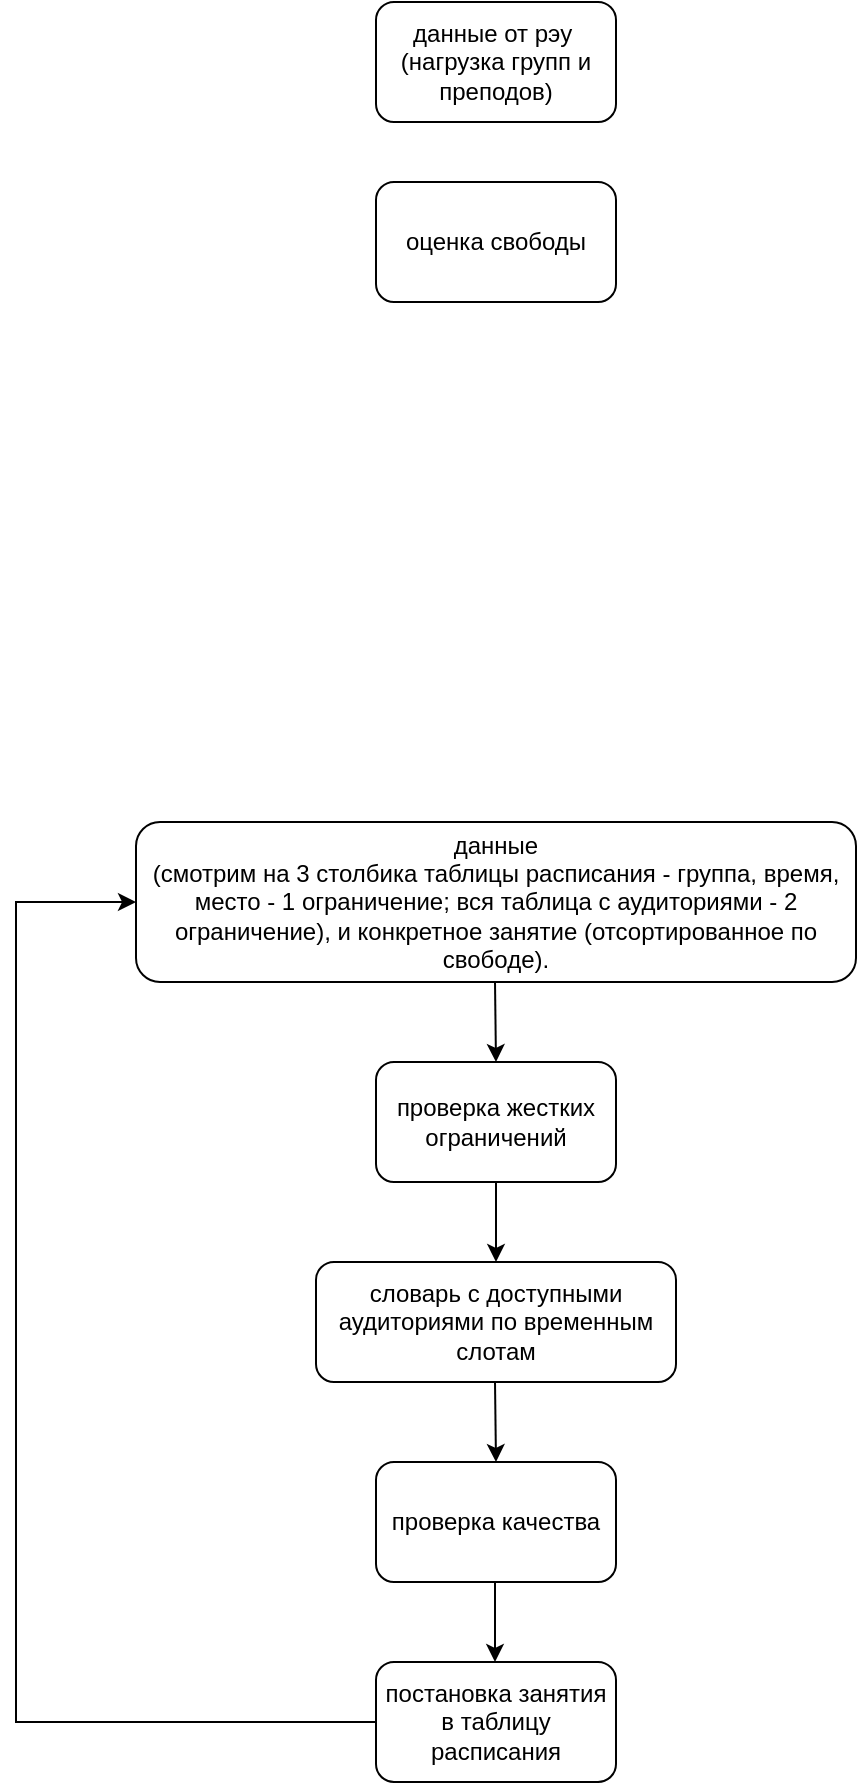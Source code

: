 <mxfile version="15.8.6" type="device"><diagram id="QOiqED_n2SSiYEgRjXFC" name="Page-1"><mxGraphModel dx="1037" dy="619" grid="1" gridSize="10" guides="1" tooltips="1" connect="1" arrows="1" fold="1" page="1" pageScale="1" pageWidth="827" pageHeight="1169" background="none" math="0" shadow="0"><root><mxCell id="0"/><mxCell id="1" parent="0"/><mxCell id="Ps75r3aZIG6LZeYE_PJm-2" value="проверка качества" style="rounded=1;whiteSpace=wrap;html=1;" vertex="1" parent="1"><mxGeometry x="340" y="820" width="120" height="60" as="geometry"/></mxCell><mxCell id="Ps75r3aZIG6LZeYE_PJm-3" value="данные&lt;br&gt;(смотрим на 3 столбика таблицы расписания - группа, время, место - 1 ограничение; вся таблица с аудиториями - 2 ограничение), и конкретное занятие (отсортированное по свободе)." style="rounded=1;whiteSpace=wrap;html=1;" vertex="1" parent="1"><mxGeometry x="220" y="500" width="360" height="80" as="geometry"/></mxCell><mxCell id="Ps75r3aZIG6LZeYE_PJm-4" value="проверка жестких ограничений" style="rounded=1;whiteSpace=wrap;html=1;" vertex="1" parent="1"><mxGeometry x="340" y="620" width="120" height="60" as="geometry"/></mxCell><mxCell id="Ps75r3aZIG6LZeYE_PJm-5" value="" style="endArrow=classic;html=1;rounded=0;" edge="1" parent="1"><mxGeometry width="50" height="50" relative="1" as="geometry"><mxPoint x="399.5" y="580" as="sourcePoint"/><mxPoint x="400" y="620" as="targetPoint"/><Array as="points"/></mxGeometry></mxCell><mxCell id="Ps75r3aZIG6LZeYE_PJm-6" value="словарь с доступными аудиториями по временным слотам" style="rounded=1;whiteSpace=wrap;html=1;" vertex="1" parent="1"><mxGeometry x="310" y="720" width="180" height="60" as="geometry"/></mxCell><mxCell id="Ps75r3aZIG6LZeYE_PJm-9" value="" style="endArrow=classic;html=1;rounded=0;exitX=0.5;exitY=1;exitDx=0;exitDy=0;exitPerimeter=0;" edge="1" parent="1" source="Ps75r3aZIG6LZeYE_PJm-4"><mxGeometry width="50" height="50" relative="1" as="geometry"><mxPoint x="400" y="690" as="sourcePoint"/><mxPoint x="400" y="720" as="targetPoint"/></mxGeometry></mxCell><mxCell id="Ps75r3aZIG6LZeYE_PJm-14" style="edgeStyle=orthogonalEdgeStyle;rounded=0;orthogonalLoop=1;jettySize=auto;html=1;exitX=0;exitY=0.5;exitDx=0;exitDy=0;entryX=0;entryY=0.5;entryDx=0;entryDy=0;" edge="1" parent="1" source="Ps75r3aZIG6LZeYE_PJm-10" target="Ps75r3aZIG6LZeYE_PJm-3"><mxGeometry relative="1" as="geometry"><Array as="points"><mxPoint x="160" y="950"/><mxPoint x="160" y="540"/></Array></mxGeometry></mxCell><mxCell id="Ps75r3aZIG6LZeYE_PJm-10" value="постановка занятия в таблицу расписания" style="rounded=1;whiteSpace=wrap;html=1;" vertex="1" parent="1"><mxGeometry x="340" y="920" width="120" height="60" as="geometry"/></mxCell><mxCell id="Ps75r3aZIG6LZeYE_PJm-11" value="" style="endArrow=classic;html=1;rounded=0;" edge="1" parent="1"><mxGeometry width="50" height="50" relative="1" as="geometry"><mxPoint x="399.5" y="780" as="sourcePoint"/><mxPoint x="400" y="820" as="targetPoint"/></mxGeometry></mxCell><mxCell id="Ps75r3aZIG6LZeYE_PJm-12" value="" style="endArrow=classic;html=1;rounded=0;" edge="1" parent="1"><mxGeometry width="50" height="50" relative="1" as="geometry"><mxPoint x="399.5" y="880" as="sourcePoint"/><mxPoint x="399.5" y="920" as="targetPoint"/><Array as="points"><mxPoint x="399.5" y="920"/></Array></mxGeometry></mxCell><mxCell id="Ps75r3aZIG6LZeYE_PJm-15" value="данные от рэу&amp;nbsp; (нагрузка групп и преподов)" style="rounded=1;whiteSpace=wrap;html=1;" vertex="1" parent="1"><mxGeometry x="340" y="90" width="120" height="60" as="geometry"/></mxCell><mxCell id="Ps75r3aZIG6LZeYE_PJm-16" value="оценка свободы" style="rounded=1;whiteSpace=wrap;html=1;" vertex="1" parent="1"><mxGeometry x="340" y="180" width="120" height="60" as="geometry"/></mxCell></root></mxGraphModel></diagram></mxfile>